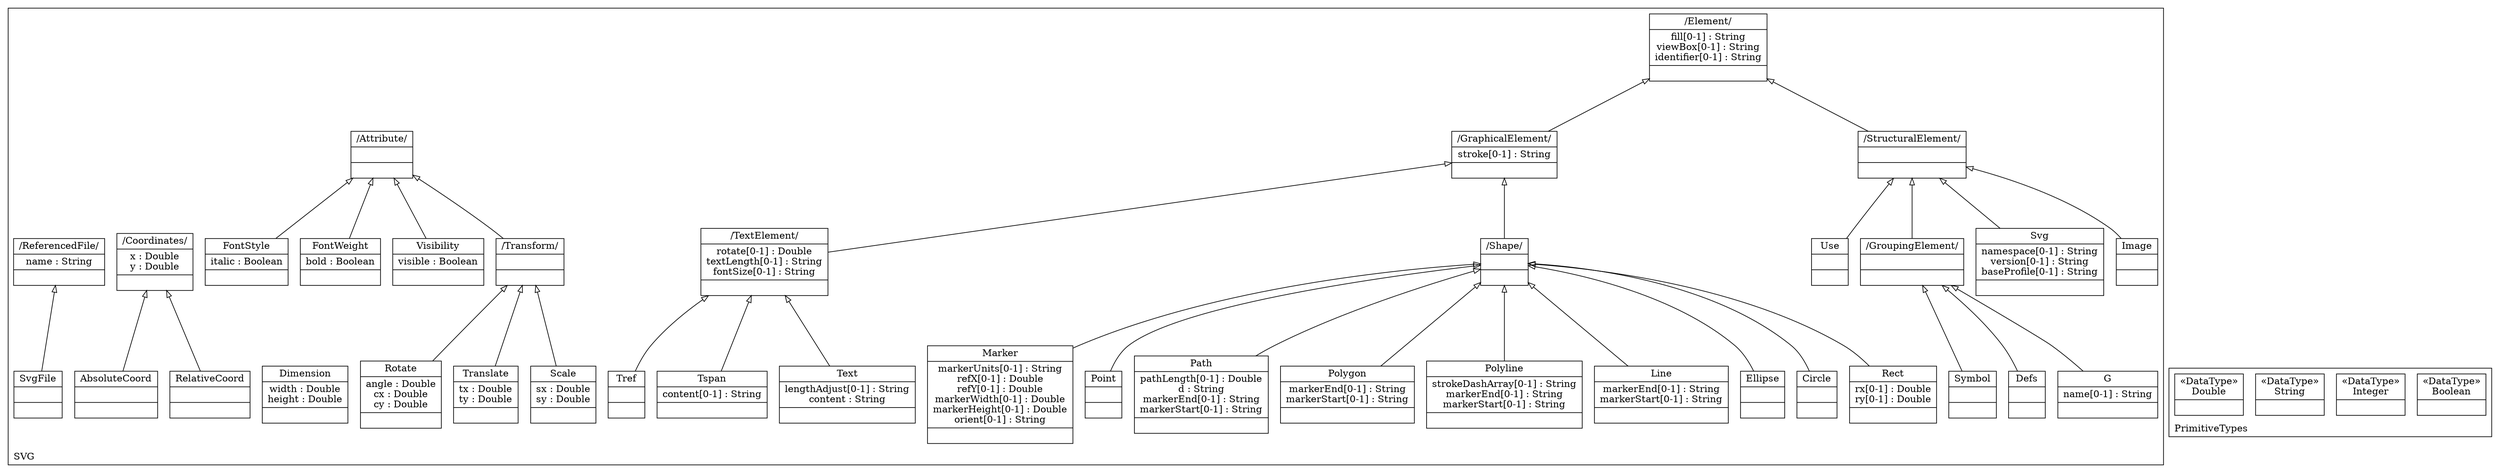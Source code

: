 digraph "KM3 Model in DOT" {
graph[rankdir=BT,labeljust=l,labelloc=t,nodeSep=0.75,compound=true];
 subgraph "cluster_SVG"{
labelloc=t
color=black
label=SVG
 node[shape=record];
Element[label="{/Element/|fill[0-1] : String\nviewBox[0-1] : String\nidentifier[0-1] : String| }"]
;
 node[shape=record];
StructuralElement[label="{/StructuralElement/| | }"]
 StructuralElement->Element[arrowhead=onormal,group=Element,minlen=2,constraint=true,]
;
 node[shape=record];
Image[label="{Image| | }"]
 Image->StructuralElement[arrowhead=onormal,group=StructuralElement,minlen=2,constraint=true,]
;
 node[shape=record];
Svg[label="{Svg|namespace[0-1] : String\nversion[0-1] : String\nbaseProfile[0-1] : String| }"]
 Svg->StructuralElement[arrowhead=onormal,group=StructuralElement,minlen=2,constraint=true,]
;
 node[shape=record];
GroupingElement[label="{/GroupingElement/| | }"]
 GroupingElement->StructuralElement[arrowhead=onormal,group=StructuralElement,minlen=2,constraint=true,]
;
 node[shape=record];
G[label="{G|name[0-1] : String| }"]
 G->GroupingElement[arrowhead=onormal,group=GroupingElement,minlen=2,constraint=true,]
;
 node[shape=record];
Defs[label="{Defs| | }"]
 Defs->GroupingElement[arrowhead=onormal,group=GroupingElement,minlen=2,constraint=true,]
;
 node[shape=record];
Symbol[label="{Symbol| | }"]
 Symbol->GroupingElement[arrowhead=onormal,group=GroupingElement,minlen=2,constraint=true,]
;
 node[shape=record];
Use[label="{Use| | }"]
 Use->StructuralElement[arrowhead=onormal,group=StructuralElement,minlen=2,constraint=true,]
;
 node[shape=record];
GraphicalElement[label="{/GraphicalElement/|stroke[0-1] : String| }"]
 GraphicalElement->Element[arrowhead=onormal,group=Element,minlen=2,constraint=true,]
;
 node[shape=record];
Shape[label="{/Shape/| | }"]
 Shape->GraphicalElement[arrowhead=onormal,group=GraphicalElement,minlen=2,constraint=true,]
;
 node[shape=record];
TextElement[label="{/TextElement/|rotate[0-1] : Double\ntextLength[0-1] : String\nfontSize[0-1] : String| }"]
 TextElement->GraphicalElement[arrowhead=onormal,group=GraphicalElement,minlen=2,constraint=true,]
;
 node[shape=record];
Rect[label="{Rect|rx[0-1] : Double\nry[0-1] : Double| }"]
 Rect->Shape[arrowhead=onormal,group=Shape,minlen=2,constraint=true,]
;
 node[shape=record];
Circle[label="{Circle| | }"]
 Circle->Shape[arrowhead=onormal,group=Shape,minlen=2,constraint=true,]
;
 node[shape=record];
Ellipse[label="{Ellipse| | }"]
 Ellipse->Shape[arrowhead=onormal,group=Shape,minlen=2,constraint=true,]
;
 node[shape=record];
Line[label="{Line|markerEnd[0-1] : String\nmarkerStart[0-1] : String| }"]
 Line->Shape[arrowhead=onormal,group=Shape,minlen=2,constraint=true,]
;
 node[shape=record];
Polyline[label="{Polyline|strokeDashArray[0-1] : String\nmarkerEnd[0-1] : String\nmarkerStart[0-1] : String| }"]
 Polyline->Shape[arrowhead=onormal,group=Shape,minlen=2,constraint=true,]
;
 node[shape=record];
Polygon[label="{Polygon|markerEnd[0-1] : String\nmarkerStart[0-1] : String| }"]
 Polygon->Shape[arrowhead=onormal,group=Shape,minlen=2,constraint=true,]
;
 node[shape=record];
Path[label="{Path|pathLength[0-1] : Double\nd : String\nmarkerEnd[0-1] : String\nmarkerStart[0-1] : String| }"]
 Path->Shape[arrowhead=onormal,group=Shape,minlen=2,constraint=true,]
;
 node[shape=record];
Point[label="{Point| | }"]
 Point->Shape[arrowhead=onormal,group=Shape,minlen=2,constraint=true,]
;
 node[shape=record];
Marker[label="{Marker|markerUnits[0-1] : String\nrefX[0-1] : Double\nrefY[0-1] : Double\nmarkerWidth[0-1] : Double\nmarkerHeight[0-1] : Double\norient[0-1] : String| }"]
 Marker->Shape[arrowhead=onormal,group=Shape,minlen=2,constraint=true,]
;
 node[shape=record];
Text[label="{Text|lengthAdjust[0-1] : String\ncontent : String| }"]
 Text->TextElement[arrowhead=onormal,group=TextElement,minlen=2,constraint=true,]
;
 node[shape=record];
Tspan[label="{Tspan|content[0-1] : String| }"]
 Tspan->TextElement[arrowhead=onormal,group=TextElement,minlen=2,constraint=true,]
;
 node[shape=record];
Tref[label="{Tref| | }"]
 Tref->TextElement[arrowhead=onormal,group=TextElement,minlen=2,constraint=true,]
;
 node[shape=record];
Attribute[label="{/Attribute/| | }"]
;
 node[shape=record];
Transform[label="{/Transform/| | }"]
 Transform->Attribute[arrowhead=onormal,group=Attribute,minlen=2,constraint=true,]
;
 node[shape=record];
Scale[label="{Scale|sx : Double\nsy : Double| }"]
 Scale->Transform[arrowhead=onormal,group=Transform,minlen=2,constraint=true,]
;
 node[shape=record];
Translate[label="{Translate|tx : Double\nty : Double| }"]
 Translate->Transform[arrowhead=onormal,group=Transform,minlen=2,constraint=true,]
;
 node[shape=record];
Rotate[label="{Rotate|angle : Double\ncx : Double\ncy : Double| }"]
 Rotate->Transform[arrowhead=onormal,group=Transform,minlen=2,constraint=true,]
;
 node[shape=record];
Visibility[label="{Visibility|visible : Boolean| }"]
 Visibility->Attribute[arrowhead=onormal,group=Attribute,minlen=2,constraint=true,]
;
 node[shape=record];
FontWeight[label="{FontWeight|bold : Boolean| }"]
 FontWeight->Attribute[arrowhead=onormal,group=Attribute,minlen=2,constraint=true,]
;
 node[shape=record];
FontStyle[label="{FontStyle|italic : Boolean| }"]
 FontStyle->Attribute[arrowhead=onormal,group=Attribute,minlen=2,constraint=true,]
;
 node[shape=record];
Dimension[label="{Dimension|width : Double\nheight : Double| }"]
;
 node[shape=record];
Coordinates[label="{/Coordinates/|x : Double\ny : Double| }"]
;
 node[shape=record];
RelativeCoord[label="{RelativeCoord| | }"]
 RelativeCoord->Coordinates[arrowhead=onormal,group=Coordinates,minlen=2,constraint=true,]
;
 node[shape=record];
AbsoluteCoord[label="{AbsoluteCoord| | }"]
 AbsoluteCoord->Coordinates[arrowhead=onormal,group=Coordinates,minlen=2,constraint=true,]
;
 node[shape=record];
ReferencedFile[label="{/ReferencedFile/|name : String| }"]
;
 node[shape=record];
SvgFile[label="{SvgFile| | }"]
 SvgFile->ReferencedFile[arrowhead=onormal,group=ReferencedFile,minlen=2,constraint=true,]
;

} subgraph "cluster_PrimitiveTypes"{
labelloc=t
color=black
label=PrimitiveTypes
 node[shape=record];
Boolean[label="{&#171;DataType&#187;\nBoolean|}"]
;
 node[shape=record];
Integer[label="{&#171;DataType&#187;\nInteger|}"]
;
 node[shape=record];
String[label="{&#171;DataType&#187;\nString|}"]
;
 node[shape=record];
Double[label="{&#171;DataType&#187;\nDouble|}"]
;

}
}
